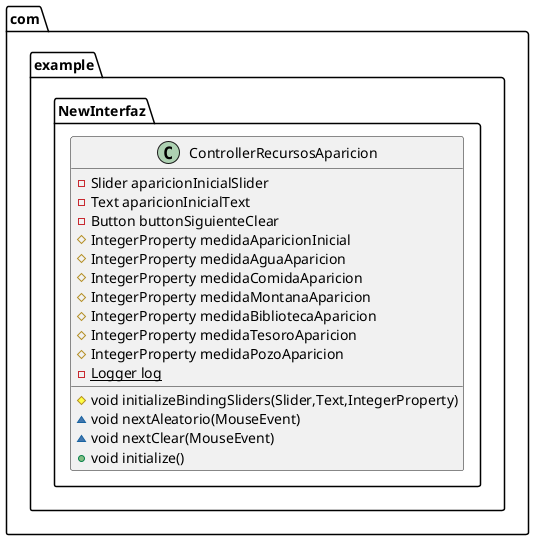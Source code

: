 @startuml
class com.example.NewInterfaz.ControllerRecursosAparicion {
- Slider aparicionInicialSlider
- Text aparicionInicialText
- Button buttonSiguienteClear
# IntegerProperty medidaAparicionInicial
# IntegerProperty medidaAguaAparicion
# IntegerProperty medidaComidaAparicion
# IntegerProperty medidaMontanaAparicion
# IntegerProperty medidaBibliotecaAparicion
# IntegerProperty medidaTesoroAparicion
# IntegerProperty medidaPozoAparicion
- {static} Logger log
# void initializeBindingSliders(Slider,Text,IntegerProperty)
~ void nextAleatorio(MouseEvent)
~ void nextClear(MouseEvent)
+ void initialize()
}


@enduml